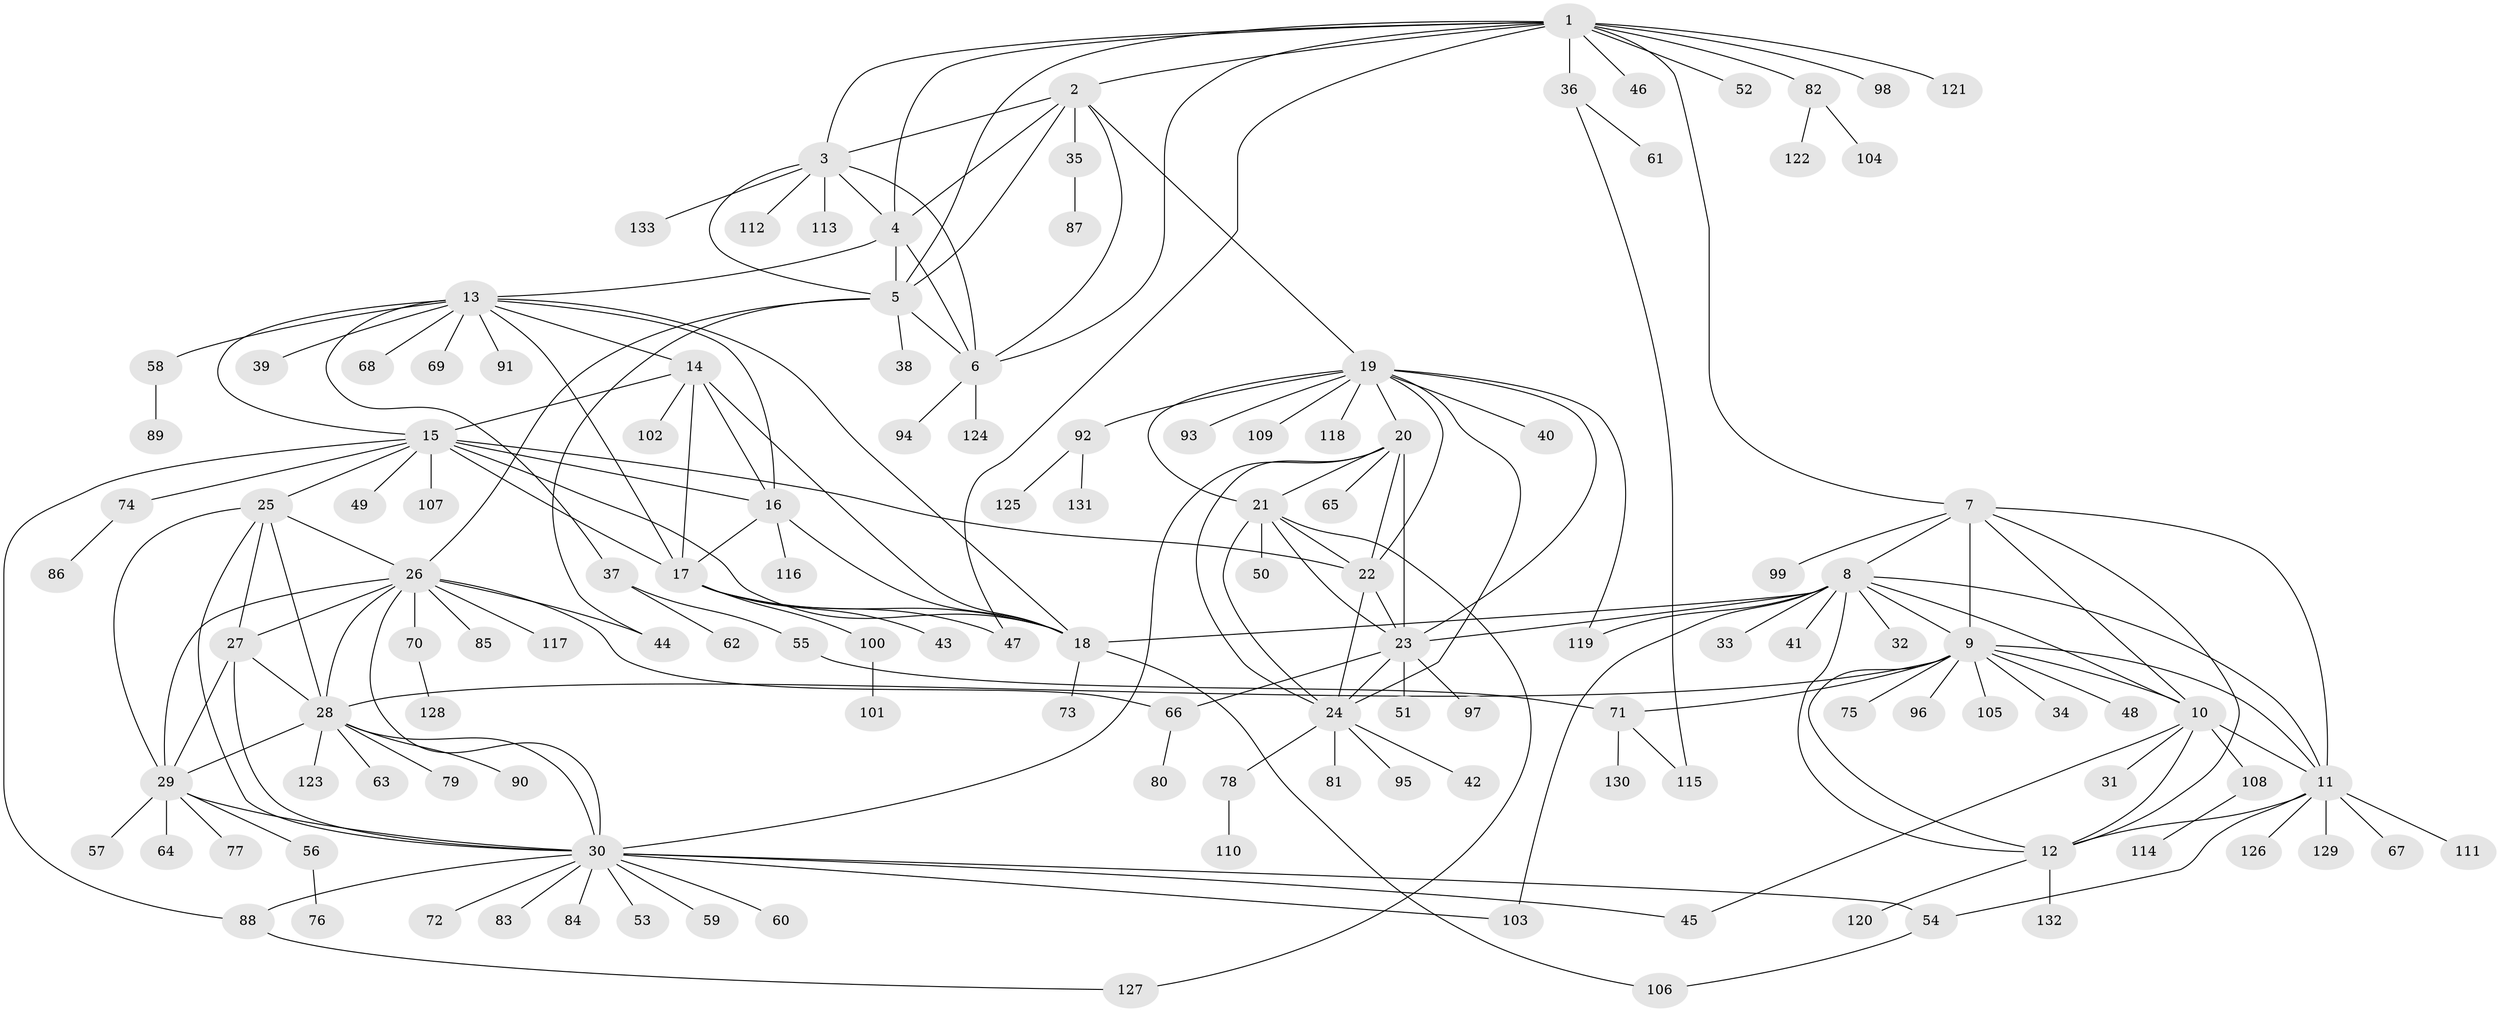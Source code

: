 // coarse degree distribution, {13: 0.010752688172043012, 7: 0.03225806451612903, 5: 0.043010752688172046, 6: 0.06451612903225806, 8: 0.053763440860215055, 12: 0.021505376344086023, 10: 0.043010752688172046, 11: 0.010752688172043012, 4: 0.010752688172043012, 14: 0.010752688172043012, 1: 0.5698924731182796, 3: 0.043010752688172046, 2: 0.08602150537634409}
// Generated by graph-tools (version 1.1) at 2025/19/03/04/25 18:19:46]
// undirected, 133 vertices, 200 edges
graph export_dot {
graph [start="1"]
  node [color=gray90,style=filled];
  1;
  2;
  3;
  4;
  5;
  6;
  7;
  8;
  9;
  10;
  11;
  12;
  13;
  14;
  15;
  16;
  17;
  18;
  19;
  20;
  21;
  22;
  23;
  24;
  25;
  26;
  27;
  28;
  29;
  30;
  31;
  32;
  33;
  34;
  35;
  36;
  37;
  38;
  39;
  40;
  41;
  42;
  43;
  44;
  45;
  46;
  47;
  48;
  49;
  50;
  51;
  52;
  53;
  54;
  55;
  56;
  57;
  58;
  59;
  60;
  61;
  62;
  63;
  64;
  65;
  66;
  67;
  68;
  69;
  70;
  71;
  72;
  73;
  74;
  75;
  76;
  77;
  78;
  79;
  80;
  81;
  82;
  83;
  84;
  85;
  86;
  87;
  88;
  89;
  90;
  91;
  92;
  93;
  94;
  95;
  96;
  97;
  98;
  99;
  100;
  101;
  102;
  103;
  104;
  105;
  106;
  107;
  108;
  109;
  110;
  111;
  112;
  113;
  114;
  115;
  116;
  117;
  118;
  119;
  120;
  121;
  122;
  123;
  124;
  125;
  126;
  127;
  128;
  129;
  130;
  131;
  132;
  133;
  1 -- 2;
  1 -- 3;
  1 -- 4;
  1 -- 5;
  1 -- 6;
  1 -- 7;
  1 -- 36;
  1 -- 46;
  1 -- 47;
  1 -- 52;
  1 -- 82;
  1 -- 98;
  1 -- 121;
  2 -- 3;
  2 -- 4;
  2 -- 5;
  2 -- 6;
  2 -- 19;
  2 -- 35;
  3 -- 4;
  3 -- 5;
  3 -- 6;
  3 -- 112;
  3 -- 113;
  3 -- 133;
  4 -- 5;
  4 -- 6;
  4 -- 13;
  5 -- 6;
  5 -- 26;
  5 -- 38;
  5 -- 44;
  6 -- 94;
  6 -- 124;
  7 -- 8;
  7 -- 9;
  7 -- 10;
  7 -- 11;
  7 -- 12;
  7 -- 99;
  8 -- 9;
  8 -- 10;
  8 -- 11;
  8 -- 12;
  8 -- 18;
  8 -- 23;
  8 -- 32;
  8 -- 33;
  8 -- 41;
  8 -- 103;
  8 -- 119;
  9 -- 10;
  9 -- 11;
  9 -- 12;
  9 -- 28;
  9 -- 34;
  9 -- 48;
  9 -- 71;
  9 -- 75;
  9 -- 96;
  9 -- 105;
  10 -- 11;
  10 -- 12;
  10 -- 31;
  10 -- 45;
  10 -- 108;
  11 -- 12;
  11 -- 54;
  11 -- 67;
  11 -- 111;
  11 -- 126;
  11 -- 129;
  12 -- 120;
  12 -- 132;
  13 -- 14;
  13 -- 15;
  13 -- 16;
  13 -- 17;
  13 -- 18;
  13 -- 37;
  13 -- 39;
  13 -- 58;
  13 -- 68;
  13 -- 69;
  13 -- 91;
  14 -- 15;
  14 -- 16;
  14 -- 17;
  14 -- 18;
  14 -- 102;
  15 -- 16;
  15 -- 17;
  15 -- 18;
  15 -- 22;
  15 -- 25;
  15 -- 49;
  15 -- 74;
  15 -- 88;
  15 -- 107;
  16 -- 17;
  16 -- 18;
  16 -- 116;
  17 -- 18;
  17 -- 43;
  17 -- 47;
  17 -- 100;
  18 -- 73;
  18 -- 106;
  19 -- 20;
  19 -- 21;
  19 -- 22;
  19 -- 23;
  19 -- 24;
  19 -- 40;
  19 -- 92;
  19 -- 93;
  19 -- 109;
  19 -- 118;
  19 -- 119;
  20 -- 21;
  20 -- 22;
  20 -- 23;
  20 -- 24;
  20 -- 30;
  20 -- 65;
  21 -- 22;
  21 -- 23;
  21 -- 24;
  21 -- 50;
  21 -- 127;
  22 -- 23;
  22 -- 24;
  23 -- 24;
  23 -- 51;
  23 -- 66;
  23 -- 97;
  24 -- 42;
  24 -- 78;
  24 -- 81;
  24 -- 95;
  25 -- 26;
  25 -- 27;
  25 -- 28;
  25 -- 29;
  25 -- 30;
  26 -- 27;
  26 -- 28;
  26 -- 29;
  26 -- 30;
  26 -- 44;
  26 -- 66;
  26 -- 70;
  26 -- 85;
  26 -- 117;
  27 -- 28;
  27 -- 29;
  27 -- 30;
  28 -- 29;
  28 -- 30;
  28 -- 63;
  28 -- 79;
  28 -- 90;
  28 -- 123;
  29 -- 30;
  29 -- 56;
  29 -- 57;
  29 -- 64;
  29 -- 77;
  30 -- 45;
  30 -- 53;
  30 -- 54;
  30 -- 59;
  30 -- 60;
  30 -- 72;
  30 -- 83;
  30 -- 84;
  30 -- 88;
  30 -- 103;
  35 -- 87;
  36 -- 61;
  36 -- 115;
  37 -- 55;
  37 -- 62;
  54 -- 106;
  55 -- 71;
  56 -- 76;
  58 -- 89;
  66 -- 80;
  70 -- 128;
  71 -- 115;
  71 -- 130;
  74 -- 86;
  78 -- 110;
  82 -- 104;
  82 -- 122;
  88 -- 127;
  92 -- 125;
  92 -- 131;
  100 -- 101;
  108 -- 114;
}
